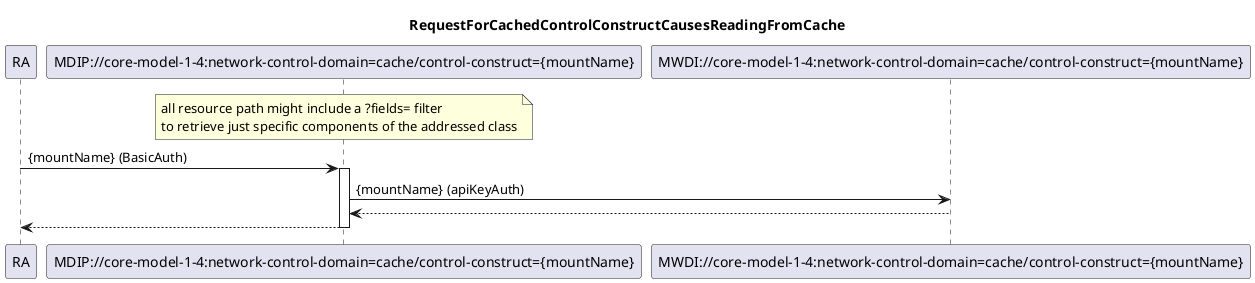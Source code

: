 @startuml 100_provideControlConstruct
skinparam responseMessageBelowArrow true

title RequestForCachedControlConstructCausesReadingFromCache

participant "RA" as requestor
participant "MDIP://core-model-1-4:network-control-domain=cache/control-construct={mountName}" as MdipResourcePath
participant "MWDI://core-model-1-4:network-control-domain=cache/control-construct={mountName}" as MwdiResourcePath


note over MdipResourcePath
all resource path might include a ?fields= filter
to retrieve just specific components of the addressed class
end note

requestor -> MdipResourcePath: {mountName} (BasicAuth)
activate MdipResourcePath

MdipResourcePath -> MwdiResourcePath : {mountName} (apiKeyAuth)
MwdiResourcePath --> MdipResourcePath

MdipResourcePath --> requestor
deactivate MdipResourcePath

@enduml